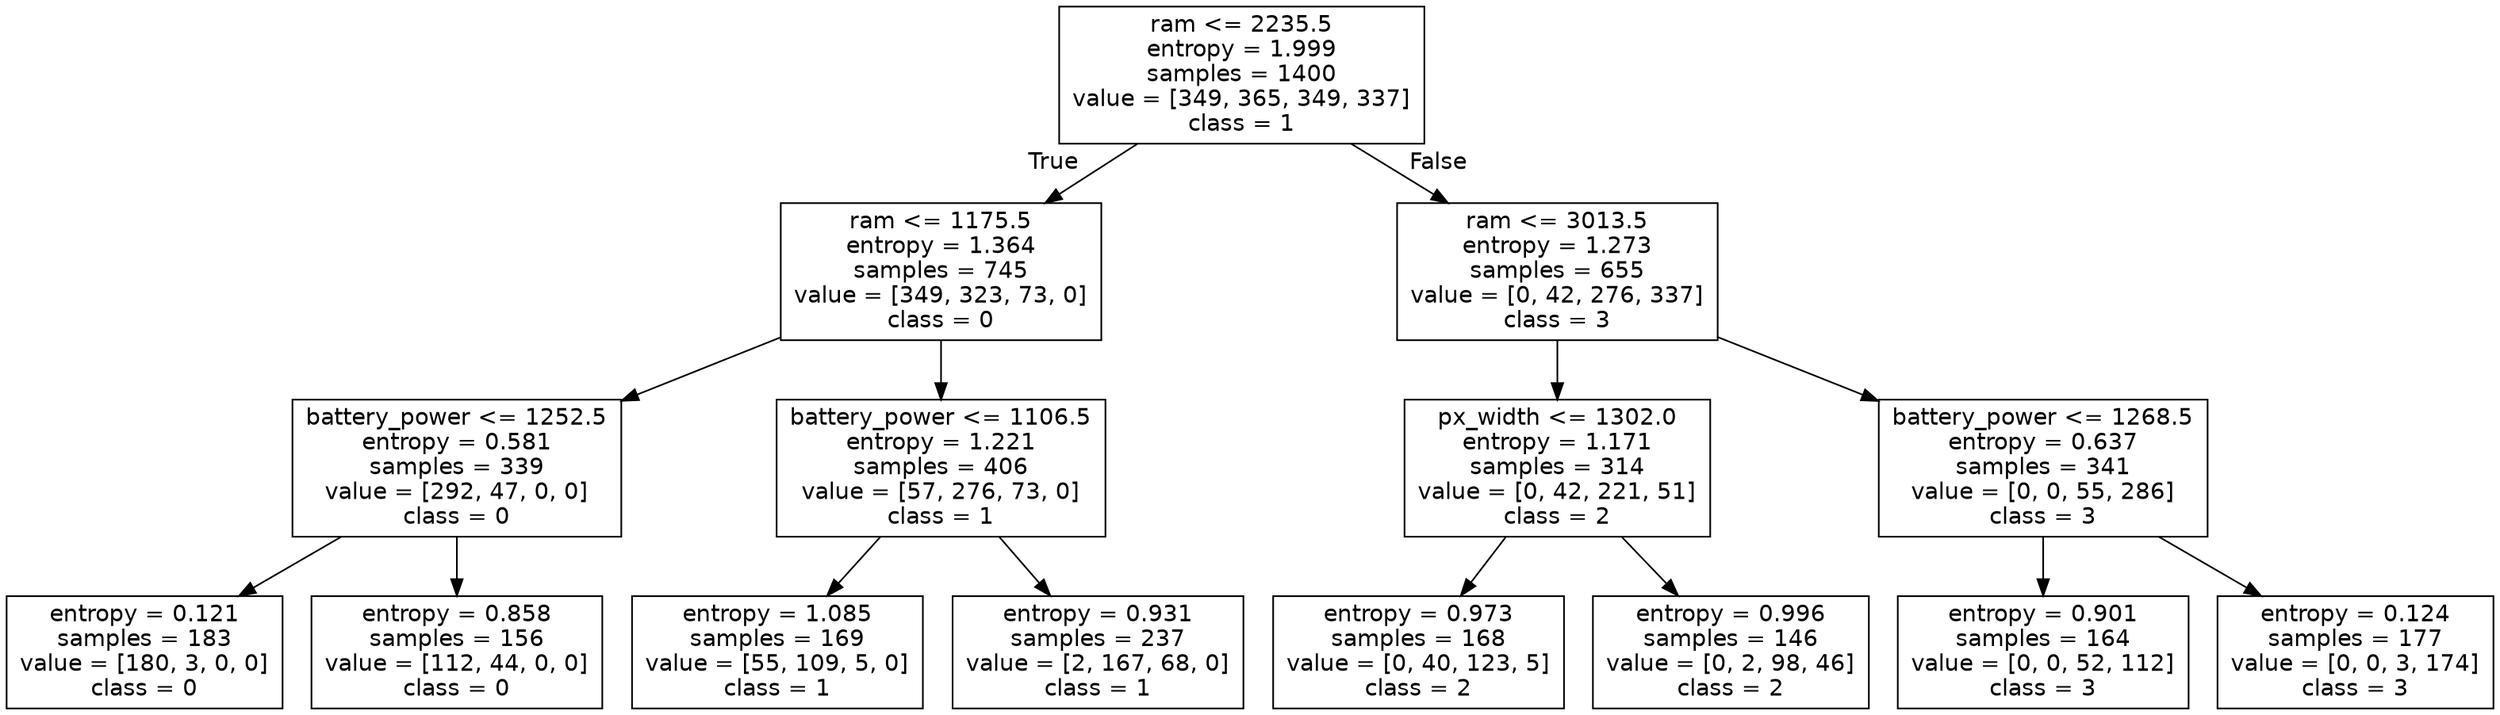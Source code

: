 digraph Tree {
node [shape=box, fontname="helvetica"] ;
edge [fontname="helvetica"] ;
0 [label="ram <= 2235.5\nentropy = 1.999\nsamples = 1400\nvalue = [349, 365, 349, 337]\nclass = 1"] ;
1 [label="ram <= 1175.5\nentropy = 1.364\nsamples = 745\nvalue = [349, 323, 73, 0]\nclass = 0"] ;
0 -> 1 [labeldistance=2.5, labelangle=45, headlabel="True"] ;
2 [label="battery_power <= 1252.5\nentropy = 0.581\nsamples = 339\nvalue = [292, 47, 0, 0]\nclass = 0"] ;
1 -> 2 ;
3 [label="entropy = 0.121\nsamples = 183\nvalue = [180, 3, 0, 0]\nclass = 0"] ;
2 -> 3 ;
4 [label="entropy = 0.858\nsamples = 156\nvalue = [112, 44, 0, 0]\nclass = 0"] ;
2 -> 4 ;
5 [label="battery_power <= 1106.5\nentropy = 1.221\nsamples = 406\nvalue = [57, 276, 73, 0]\nclass = 1"] ;
1 -> 5 ;
6 [label="entropy = 1.085\nsamples = 169\nvalue = [55, 109, 5, 0]\nclass = 1"] ;
5 -> 6 ;
7 [label="entropy = 0.931\nsamples = 237\nvalue = [2, 167, 68, 0]\nclass = 1"] ;
5 -> 7 ;
8 [label="ram <= 3013.5\nentropy = 1.273\nsamples = 655\nvalue = [0, 42, 276, 337]\nclass = 3"] ;
0 -> 8 [labeldistance=2.5, labelangle=-45, headlabel="False"] ;
9 [label="px_width <= 1302.0\nentropy = 1.171\nsamples = 314\nvalue = [0, 42, 221, 51]\nclass = 2"] ;
8 -> 9 ;
10 [label="entropy = 0.973\nsamples = 168\nvalue = [0, 40, 123, 5]\nclass = 2"] ;
9 -> 10 ;
11 [label="entropy = 0.996\nsamples = 146\nvalue = [0, 2, 98, 46]\nclass = 2"] ;
9 -> 11 ;
12 [label="battery_power <= 1268.5\nentropy = 0.637\nsamples = 341\nvalue = [0, 0, 55, 286]\nclass = 3"] ;
8 -> 12 ;
13 [label="entropy = 0.901\nsamples = 164\nvalue = [0, 0, 52, 112]\nclass = 3"] ;
12 -> 13 ;
14 [label="entropy = 0.124\nsamples = 177\nvalue = [0, 0, 3, 174]\nclass = 3"] ;
12 -> 14 ;
}